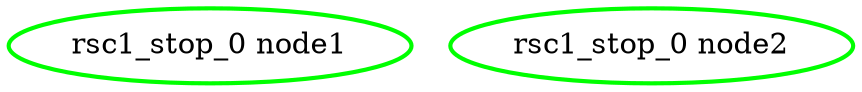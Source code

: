  digraph "g" {
"rsc1_stop_0 node1" [ style=bold color="green" fontcolor="black"]
"rsc1_stop_0 node2" [ style=bold color="green" fontcolor="black"]
}
